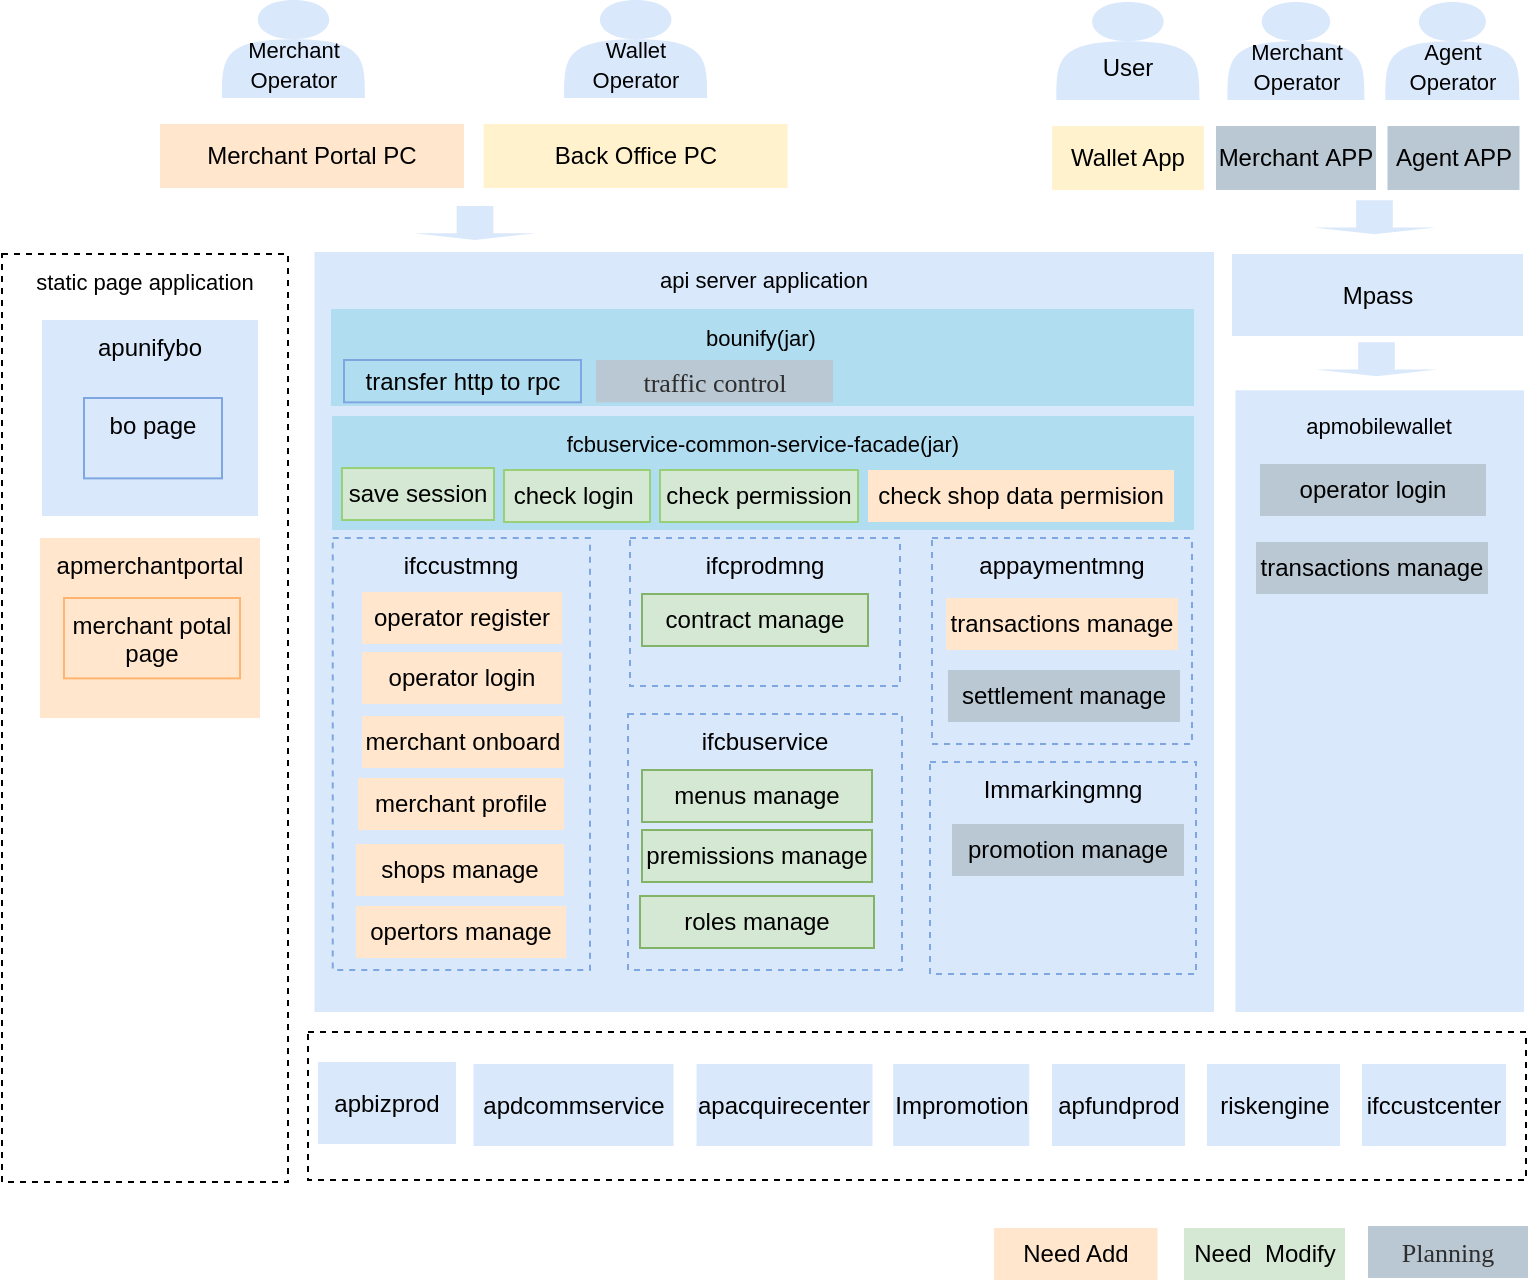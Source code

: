 <mxfile version="20.4.0" type="github" pages="2">
  <diagram id="l6IjyZo5fdcpN0Skcl8L" name="架构图">
    <mxGraphModel dx="1503" dy="657" grid="0" gridSize="10" guides="0" tooltips="1" connect="1" arrows="1" fold="1" page="0" pageScale="1" pageWidth="827" pageHeight="1169" math="0" shadow="0">
      <root>
        <mxCell id="0" />
        <mxCell id="1" parent="0" />
        <mxCell id="gUw__0QMvd1f6hiJ85dU-83" value="&lt;span style=&quot;font-size: 11px;&quot;&gt;api server application&lt;/span&gt;" style="rounded=0;whiteSpace=wrap;html=1;fillColor=#dae8fc;strokeColor=none;verticalAlign=top;" parent="1" vertex="1">
          <mxGeometry x="138.25" y="194" width="449.75" height="380" as="geometry" />
        </mxCell>
        <mxCell id="gUw__0QMvd1f6hiJ85dU-7" value="Merchant&amp;nbsp;APP" style="rounded=0;whiteSpace=wrap;html=1;fillColor=#bac8d3;strokeColor=none;" parent="1" vertex="1">
          <mxGeometry x="589" y="131" width="80" height="32" as="geometry" />
        </mxCell>
        <mxCell id="gUw__0QMvd1f6hiJ85dU-11" value="" style="rounded=0;whiteSpace=wrap;html=1;fillColor=#dae8fc;strokeColor=none;" parent="1" vertex="1">
          <mxGeometry x="598.74" y="263.17" width="144.25" height="310.83" as="geometry" />
        </mxCell>
        <mxCell id="gUw__0QMvd1f6hiJ85dU-13" value="Mpass" style="rounded=0;whiteSpace=wrap;html=1;fillColor=#dae8fc;strokeColor=none;" parent="1" vertex="1">
          <mxGeometry x="597" y="195" width="145.5" height="41" as="geometry" />
        </mxCell>
        <mxCell id="gUw__0QMvd1f6hiJ85dU-90" value="ifccustmng" style="rounded=0;whiteSpace=wrap;html=1;fillColor=none;strokeColor=#7EA6E0;dashed=1;verticalAlign=top;" parent="1" vertex="1">
          <mxGeometry x="147.37" y="337" width="128.63" height="216" as="geometry" />
        </mxCell>
        <mxCell id="gUw__0QMvd1f6hiJ85dU-91" value="appaymentmng" style="rounded=0;whiteSpace=wrap;html=1;fillColor=none;strokeColor=#7EA6E0;dashed=1;verticalAlign=top;" parent="1" vertex="1">
          <mxGeometry x="447" y="337" width="130" height="103" as="geometry" />
        </mxCell>
        <mxCell id="gUw__0QMvd1f6hiJ85dU-94" value="Immarkingmng" style="rounded=0;whiteSpace=wrap;html=1;fillColor=none;strokeColor=#7EA6E0;dashed=1;verticalAlign=top;" parent="1" vertex="1">
          <mxGeometry x="446" y="449" width="133" height="106" as="geometry" />
        </mxCell>
        <mxCell id="gUw__0QMvd1f6hiJ85dU-95" value="ifcbuservice" style="rounded=0;whiteSpace=wrap;html=1;fillColor=none;strokeColor=#7EA6E0;dashed=1;verticalAlign=top;" parent="1" vertex="1">
          <mxGeometry x="295" y="425" width="137" height="128" as="geometry" />
        </mxCell>
        <mxCell id="gUw__0QMvd1f6hiJ85dU-112" value="&lt;div style=&quot;text-align: start;&quot;&gt;&lt;span style=&quot;caret-color: rgb(46, 46, 46);&quot;&gt;Merchant Portal PC&lt;/span&gt;&lt;/div&gt;" style="rounded=0;whiteSpace=wrap;html=1;fillColor=#ffe6cc;strokeColor=none;" parent="1" vertex="1">
          <mxGeometry x="61.0" y="130" width="152" height="32" as="geometry" />
        </mxCell>
        <mxCell id="gUw__0QMvd1f6hiJ85dU-113" value="&lt;font style=&quot;font-size: 11px;&quot;&gt;&lt;br style=&quot;font-size: 11px;&quot;&gt;Agent&lt;br&gt;Operator&lt;/font&gt;" style="shape=actor;whiteSpace=wrap;html=1;fillColor=#dae8fc;strokeColor=none;" parent="1" vertex="1">
          <mxGeometry x="673.75" y="69" width="67" height="49" as="geometry" />
        </mxCell>
        <mxCell id="gUw__0QMvd1f6hiJ85dU-116" value="&lt;div style=&quot;text-align: start;&quot;&gt;&lt;span style=&quot;font-size: 11px; text-align: center;&quot;&gt;static page application&lt;/span&gt;&lt;br&gt;&lt;/div&gt;" style="rounded=0;whiteSpace=wrap;html=1;fillColor=none;dashed=1;verticalAlign=top;horizontal=1;" parent="1" vertex="1">
          <mxGeometry x="-18" y="195" width="143" height="464" as="geometry" />
        </mxCell>
        <mxCell id="gUw__0QMvd1f6hiJ85dU-124" value="&lt;span style=&quot;font-size: 11px;&quot;&gt;bounify(jar)&amp;nbsp;&lt;/span&gt;" style="rounded=0;whiteSpace=wrap;html=1;fillColor=#b1ddf0;strokeColor=none;verticalAlign=top;" parent="1" vertex="1">
          <mxGeometry x="146.5" y="222.5" width="431.5" height="48.5" as="geometry" />
        </mxCell>
        <mxCell id="gUw__0QMvd1f6hiJ85dU-128" value="ifcprodmng" style="rounded=0;whiteSpace=wrap;html=1;fillColor=none;strokeColor=#7EA6E0;dashed=1;align=center;horizontal=1;verticalAlign=top;" parent="1" vertex="1">
          <mxGeometry x="296" y="337" width="135" height="74" as="geometry" />
        </mxCell>
        <mxCell id="gUw__0QMvd1f6hiJ85dU-130" value="Agent APP" style="rounded=0;whiteSpace=wrap;html=1;fillColor=#bac8d3;strokeColor=none;" parent="1" vertex="1">
          <mxGeometry x="674.75" y="131" width="66" height="32" as="geometry" />
        </mxCell>
        <mxCell id="gUw__0QMvd1f6hiJ85dU-133" value="&lt;font style=&quot;font-size: 11px;&quot;&gt;&lt;br style=&quot;font-size: 11px;&quot;&gt;Merchant &lt;br&gt;Operator&lt;/font&gt;" style="shape=actor;whiteSpace=wrap;html=1;fillColor=#dae8fc;strokeColor=none;" parent="1" vertex="1">
          <mxGeometry x="92" y="68" width="71.5" height="49" as="geometry" />
        </mxCell>
        <mxCell id="gUw__0QMvd1f6hiJ85dU-134" value="&lt;font style=&quot;font-size: 11px;&quot;&gt;&lt;br style=&quot;font-size: 11px;&quot;&gt;Merchant&lt;br&gt;Operator&lt;/font&gt;" style="shape=actor;whiteSpace=wrap;html=1;fillColor=#dae8fc;strokeColor=none;" parent="1" vertex="1">
          <mxGeometry x="594.75" y="69" width="68.5" height="49" as="geometry" />
        </mxCell>
        <mxCell id="gUw__0QMvd1f6hiJ85dU-136" value="&lt;font style=&quot;font-size: 11px;&quot;&gt;&lt;br style=&quot;font-size: 11px;&quot;&gt;Wallet&lt;br&gt;Operator&lt;/font&gt;" style="shape=actor;whiteSpace=wrap;html=1;fillColor=#dae8fc;strokeColor=none;" parent="1" vertex="1">
          <mxGeometry x="263.13" y="68" width="71.5" height="49" as="geometry" />
        </mxCell>
        <mxCell id="gUw__0QMvd1f6hiJ85dU-137" value="&lt;div style=&quot;text-align: start;&quot;&gt;&lt;span style=&quot;caret-color: rgb(46, 46, 46);&quot;&gt;Back Office PC&lt;/span&gt;&lt;/div&gt;" style="rounded=0;whiteSpace=wrap;html=1;fillColor=#fff2cc;strokeColor=none;" parent="1" vertex="1">
          <mxGeometry x="222.79" y="130" width="152" height="32" as="geometry" />
        </mxCell>
        <mxCell id="gUw__0QMvd1f6hiJ85dU-150" value="Need&amp;nbsp; Modify" style="rounded=0;whiteSpace=wrap;html=1;fillColor=#d5e8d4;strokeColor=none;" parent="1" vertex="1">
          <mxGeometry x="573" y="682" width="80.5" height="26" as="geometry" />
        </mxCell>
        <mxCell id="gUw__0QMvd1f6hiJ85dU-151" value="&lt;div style=&quot;text-align: start;&quot;&gt;&lt;span style=&quot;background-color: initial; font-size: 13px; caret-color: rgb(46, 46, 46);&quot;&gt;&lt;font face=&quot;Hei&quot; color=&quot;#2e2e2e&quot;&gt;Planning&lt;/font&gt;&lt;/span&gt;&lt;/div&gt;" style="rounded=0;whiteSpace=wrap;html=1;fillColor=#bac8d3;strokeColor=none;" parent="1" vertex="1">
          <mxGeometry x="665" y="681" width="80" height="26" as="geometry" />
        </mxCell>
        <mxCell id="gUw__0QMvd1f6hiJ85dU-153" value="" style="rounded=0;whiteSpace=wrap;html=1;dashed=1;fillColor=none;" parent="1" vertex="1">
          <mxGeometry x="135" y="584" width="609" height="74" as="geometry" />
        </mxCell>
        <mxCell id="gUw__0QMvd1f6hiJ85dU-164" value="apbizprod" style="rounded=0;whiteSpace=wrap;html=1;fillColor=#dae8fc;strokeColor=none;" parent="1" vertex="1">
          <mxGeometry x="140" y="599" width="69" height="41" as="geometry" />
        </mxCell>
        <mxCell id="gUw__0QMvd1f6hiJ85dU-165" value="apdcommservice" style="rounded=0;whiteSpace=wrap;html=1;fillColor=#dae8fc;strokeColor=none;" parent="1" vertex="1">
          <mxGeometry x="217.75" y="600" width="100" height="41" as="geometry" />
        </mxCell>
        <mxCell id="gUw__0QMvd1f6hiJ85dU-166" value="&lt;div style=&quot;text-align: left;&quot;&gt;apacquirecenter&lt;/div&gt;" style="rounded=0;whiteSpace=wrap;html=1;fillColor=#dae8fc;strokeColor=none;" parent="1" vertex="1">
          <mxGeometry x="329.26" y="600" width="88" height="41" as="geometry" />
        </mxCell>
        <mxCell id="gUw__0QMvd1f6hiJ85dU-167" value="Impromotion" style="rounded=0;whiteSpace=wrap;html=1;fillColor=#dae8fc;strokeColor=none;" parent="1" vertex="1">
          <mxGeometry x="427.62" y="600" width="68" height="41" as="geometry" />
        </mxCell>
        <mxCell id="gUw__0QMvd1f6hiJ85dU-168" value="apfundprod" style="rounded=0;whiteSpace=wrap;html=1;fillColor=#dae8fc;strokeColor=none;" parent="1" vertex="1">
          <mxGeometry x="507" y="600" width="66.5" height="41" as="geometry" />
        </mxCell>
        <mxCell id="gUw__0QMvd1f6hiJ85dU-176" value="riskengine" style="rounded=0;whiteSpace=wrap;html=1;fillColor=#dae8fc;strokeColor=none;" parent="1" vertex="1">
          <mxGeometry x="584.5" y="600" width="66.5" height="41" as="geometry" />
        </mxCell>
        <mxCell id="gUw__0QMvd1f6hiJ85dU-183" value="&lt;span style=&quot;font-size: 11px;&quot;&gt;fcbuservice-common-service-facade(jar)&lt;/span&gt;" style="rounded=0;whiteSpace=wrap;html=1;fillColor=#b1ddf0;strokeColor=none;verticalAlign=top;" parent="1" vertex="1">
          <mxGeometry x="147" y="276" width="431" height="57" as="geometry" />
        </mxCell>
        <mxCell id="gUw__0QMvd1f6hiJ85dU-179" value="ifccustcenter" style="rounded=0;whiteSpace=wrap;html=1;fillColor=#dae8fc;strokeColor=none;" parent="1" vertex="1">
          <mxGeometry x="662" y="600" width="72" height="41" as="geometry" />
        </mxCell>
        <mxCell id="gUw__0QMvd1f6hiJ85dU-152" value="save session" style="rounded=0;whiteSpace=wrap;html=1;fillColor=#d5e8d4;strokeColor=#97D077;" parent="1" vertex="1">
          <mxGeometry x="152" y="302" width="76" height="26" as="geometry" />
        </mxCell>
        <mxCell id="gUw__0QMvd1f6hiJ85dU-147" value="check login&amp;nbsp;" style="rounded=0;whiteSpace=wrap;html=1;fillColor=#d5e8d4;strokeColor=#97D077;" parent="1" vertex="1">
          <mxGeometry x="233" y="303" width="73" height="26" as="geometry" />
        </mxCell>
        <mxCell id="gUw__0QMvd1f6hiJ85dU-149" value="check permission" style="rounded=0;whiteSpace=wrap;html=1;fillColor=#d5e8d4;strokeColor=#97D077;" parent="1" vertex="1">
          <mxGeometry x="311" y="303" width="99" height="26" as="geometry" />
        </mxCell>
        <mxCell id="gUw__0QMvd1f6hiJ85dU-186" value="check shop data permision" style="rounded=0;whiteSpace=wrap;html=1;fillColor=#ffe6cc;strokeColor=none;" parent="1" vertex="1">
          <mxGeometry x="415" y="303" width="153" height="26" as="geometry" />
        </mxCell>
        <mxCell id="gUw__0QMvd1f6hiJ85dU-191" value="&lt;span style=&quot;text-align: start; caret-color: rgb(46, 46, 46);&quot;&gt;apunifybo&lt;/span&gt;" style="rounded=0;whiteSpace=wrap;html=1;fillColor=#dae8fc;verticalAlign=top;strokeColor=none;" parent="1" vertex="1">
          <mxGeometry x="2" y="228" width="108" height="98" as="geometry" />
        </mxCell>
        <mxCell id="gUw__0QMvd1f6hiJ85dU-192" value="&lt;div style=&quot;&quot;&gt;&lt;span style=&quot;background-color: initial;&quot;&gt;apmerchantportal&lt;/span&gt;&lt;/div&gt;" style="rounded=0;whiteSpace=wrap;html=1;fillColor=#ffe6cc;strokeColor=none;align=center;verticalAlign=top;" parent="1" vertex="1">
          <mxGeometry x="1" y="337" width="110" height="90" as="geometry" />
        </mxCell>
        <mxCell id="gUw__0QMvd1f6hiJ85dU-196" value="transfer http to rpc" style="rounded=0;whiteSpace=wrap;html=1;fillColor=none;strokeColor=#7EA6E0;" parent="1" vertex="1">
          <mxGeometry x="153" y="248" width="118.5" height="21.17" as="geometry" />
        </mxCell>
        <mxCell id="gUw__0QMvd1f6hiJ85dU-203" value="&lt;span style=&quot;caret-color: rgb(46, 46, 46); color: rgb(46, 46, 46); font-family: Hei; font-size: 13px; text-align: start; text-size-adjust: auto;&quot;&gt;traffic control&lt;/span&gt;" style="rounded=0;whiteSpace=wrap;html=1;fillColor=#bac8d3;strokeColor=none;" parent="1" vertex="1">
          <mxGeometry x="279" y="248" width="118.5" height="21.17" as="geometry" />
        </mxCell>
        <mxCell id="gUw__0QMvd1f6hiJ85dU-216" value="Need Add" style="rounded=0;whiteSpace=wrap;html=1;fillColor=#ffe6cc;strokeColor=none;" parent="1" vertex="1">
          <mxGeometry x="478" y="682" width="81.75" height="26" as="geometry" />
        </mxCell>
        <mxCell id="0PItweGvUpUwZC_dojW7-5" value="" style="shape=singleArrow;direction=south;whiteSpace=wrap;html=1;strokeColor=none;fillColor=#dae8fc;" vertex="1" parent="1">
          <mxGeometry x="188" y="171" width="61" height="17" as="geometry" />
        </mxCell>
        <mxCell id="0PItweGvUpUwZC_dojW7-6" value="" style="shape=singleArrow;direction=south;whiteSpace=wrap;html=1;strokeColor=none;fillColor=#dae8fc;" vertex="1" parent="1">
          <mxGeometry x="637.74" y="168.17" width="61" height="17" as="geometry" />
        </mxCell>
        <mxCell id="0PItweGvUpUwZC_dojW7-8" value="" style="shape=singleArrow;direction=south;whiteSpace=wrap;html=1;strokeColor=none;fillColor=#dae8fc;" vertex="1" parent="1">
          <mxGeometry x="638.74" y="239.17" width="61" height="17" as="geometry" />
        </mxCell>
        <mxCell id="0PItweGvUpUwZC_dojW7-10" value="apmobilewallet" style="text;html=1;strokeColor=none;fillColor=none;align=center;verticalAlign=middle;whiteSpace=wrap;rounded=0;fontSize=11;" vertex="1" parent="1">
          <mxGeometry x="605.37" y="266.17" width="131" height="30" as="geometry" />
        </mxCell>
        <mxCell id="0PItweGvUpUwZC_dojW7-12" value="&lt;br&gt;User" style="shape=actor;whiteSpace=wrap;html=1;fillColor=#dae8fc;strokeColor=none;" vertex="1" parent="1">
          <mxGeometry x="509.25" y="69" width="71.5" height="49" as="geometry" />
        </mxCell>
        <mxCell id="0PItweGvUpUwZC_dojW7-13" value="&lt;div style=&quot;text-align: start;&quot;&gt;&lt;span style=&quot;caret-color: rgb(46, 46, 46);&quot;&gt;Wallet App&lt;/span&gt;&lt;/div&gt;" style="rounded=0;whiteSpace=wrap;html=1;fillColor=#fff2cc;strokeColor=none;" vertex="1" parent="1">
          <mxGeometry x="507" y="131" width="76" height="32" as="geometry" />
        </mxCell>
        <mxCell id="0PItweGvUpUwZC_dojW7-14" value="merchant potal page" style="rounded=0;whiteSpace=wrap;html=1;fillColor=none;strokeColor=#FFB570;verticalAlign=top;" vertex="1" parent="1">
          <mxGeometry x="13" y="367" width="88" height="40.19" as="geometry" />
        </mxCell>
        <mxCell id="0PItweGvUpUwZC_dojW7-16" value="bo page" style="rounded=0;whiteSpace=wrap;html=1;fillColor=none;strokeColor=#7EA6E0;verticalAlign=top;" vertex="1" parent="1">
          <mxGeometry x="23" y="267" width="69" height="40.19" as="geometry" />
        </mxCell>
        <mxCell id="0PItweGvUpUwZC_dojW7-18" value="operator register" style="rounded=0;whiteSpace=wrap;html=1;fillColor=#ffe6cc;strokeColor=none;" vertex="1" parent="1">
          <mxGeometry x="162" y="364" width="100" height="26" as="geometry" />
        </mxCell>
        <mxCell id="0PItweGvUpUwZC_dojW7-19" value="operator login" style="rounded=0;whiteSpace=wrap;html=1;fillColor=#ffe6cc;strokeColor=none;" vertex="1" parent="1">
          <mxGeometry x="162" y="394" width="100" height="26" as="geometry" />
        </mxCell>
        <mxCell id="0PItweGvUpUwZC_dojW7-20" value="merchant profile" style="rounded=0;whiteSpace=wrap;html=1;fillColor=#ffe6cc;strokeColor=none;" vertex="1" parent="1">
          <mxGeometry x="160" y="457" width="103" height="26" as="geometry" />
        </mxCell>
        <mxCell id="0PItweGvUpUwZC_dojW7-21" value="merchant onboard" style="rounded=0;whiteSpace=wrap;html=1;fillColor=#ffe6cc;strokeColor=none;" vertex="1" parent="1">
          <mxGeometry x="162" y="426" width="101" height="26" as="geometry" />
        </mxCell>
        <mxCell id="0PItweGvUpUwZC_dojW7-22" value="shops manage" style="rounded=0;whiteSpace=wrap;html=1;fillColor=#ffe6cc;strokeColor=none;" vertex="1" parent="1">
          <mxGeometry x="159" y="490" width="104" height="26" as="geometry" />
        </mxCell>
        <mxCell id="0PItweGvUpUwZC_dojW7-23" value="contract manage" style="rounded=0;whiteSpace=wrap;html=1;fillColor=#d5e8d4;strokeColor=#82b366;" vertex="1" parent="1">
          <mxGeometry x="302" y="365" width="113" height="26" as="geometry" />
        </mxCell>
        <mxCell id="0PItweGvUpUwZC_dojW7-24" value="transactions manage" style="rounded=0;whiteSpace=wrap;html=1;fillColor=#ffe6cc;strokeColor=none;" vertex="1" parent="1">
          <mxGeometry x="454" y="367" width="116" height="26" as="geometry" />
        </mxCell>
        <mxCell id="0PItweGvUpUwZC_dojW7-26" value="opertors manage" style="rounded=0;whiteSpace=wrap;html=1;fillColor=#ffe6cc;strokeColor=none;" vertex="1" parent="1">
          <mxGeometry x="159" y="521" width="105" height="26" as="geometry" />
        </mxCell>
        <mxCell id="0PItweGvUpUwZC_dojW7-27" value="menus manage" style="rounded=0;whiteSpace=wrap;html=1;fillColor=#d5e8d4;strokeColor=#82b366;" vertex="1" parent="1">
          <mxGeometry x="302" y="453" width="115" height="26" as="geometry" />
        </mxCell>
        <mxCell id="0PItweGvUpUwZC_dojW7-28" value="premissions manage" style="rounded=0;whiteSpace=wrap;html=1;fillColor=#d5e8d4;strokeColor=#82b366;" vertex="1" parent="1">
          <mxGeometry x="302" y="483" width="115" height="26" as="geometry" />
        </mxCell>
        <mxCell id="0PItweGvUpUwZC_dojW7-30" value="roles manage" style="rounded=0;whiteSpace=wrap;html=1;fillColor=#d5e8d4;strokeColor=#82b366;" vertex="1" parent="1">
          <mxGeometry x="301" y="516" width="117" height="26" as="geometry" />
        </mxCell>
        <mxCell id="0PItweGvUpUwZC_dojW7-32" value="settlement manage" style="rounded=0;whiteSpace=wrap;html=1;fillColor=#bac8d3;strokeColor=none;" vertex="1" parent="1">
          <mxGeometry x="455" y="403" width="116" height="26" as="geometry" />
        </mxCell>
        <mxCell id="0PItweGvUpUwZC_dojW7-34" value="promotion manage" style="rounded=0;whiteSpace=wrap;html=1;fillColor=#bac8d3;strokeColor=none;" vertex="1" parent="1">
          <mxGeometry x="457" y="480" width="116" height="26" as="geometry" />
        </mxCell>
        <mxCell id="0PItweGvUpUwZC_dojW7-35" value="operator login" style="rounded=0;whiteSpace=wrap;html=1;fillColor=#bac8d3;strokeColor=none;" vertex="1" parent="1">
          <mxGeometry x="611" y="300" width="113" height="26" as="geometry" />
        </mxCell>
        <mxCell id="0PItweGvUpUwZC_dojW7-36" value="transactions manage" style="rounded=0;whiteSpace=wrap;html=1;fillColor=#bac8d3;strokeColor=none;" vertex="1" parent="1">
          <mxGeometry x="609" y="339" width="116" height="26" as="geometry" />
        </mxCell>
      </root>
    </mxGraphModel>
  </diagram>
  <diagram id="NJrbrJyJQJAPIaUyY62x" name="网络拓扑">
    <mxGraphModel dx="-514" dy="546" grid="0" gridSize="10" guides="0" tooltips="1" connect="1" arrows="1" fold="1" page="0" pageScale="1" pageWidth="827" pageHeight="1169" math="0" shadow="0">
      <root>
        <mxCell id="0" />
        <mxCell id="1" parent="0" />
        <mxCell id="pxnleNEEJ_q1W1uwg3gZ-45" value="" style="verticalLabelPosition=bottom;verticalAlign=top;html=1;shape=mxgraph.basic.rect;fillColor2=none;strokeWidth=1;size=20;indent=5;" vertex="1" parent="1">
          <mxGeometry x="1054" y="195" width="887" height="791" as="geometry" />
        </mxCell>
        <mxCell id="pxnleNEEJ_q1W1uwg3gZ-51" style="edgeStyle=orthogonalEdgeStyle;rounded=0;orthogonalLoop=1;jettySize=auto;html=1;" edge="1" parent="1" source="pxnleNEEJ_q1W1uwg3gZ-37" target="pxnleNEEJ_q1W1uwg3gZ-50">
          <mxGeometry relative="1" as="geometry" />
        </mxCell>
        <mxCell id="Ul7ilkH2tTHC6hC8gkXl-3" value="HTTPS" style="edgeLabel;html=1;align=center;verticalAlign=middle;resizable=0;points=[];" vertex="1" connectable="0" parent="pxnleNEEJ_q1W1uwg3gZ-51">
          <mxGeometry x="-0.947" y="2" relative="1" as="geometry">
            <mxPoint y="18" as="offset" />
          </mxGeometry>
        </mxCell>
        <mxCell id="pxnleNEEJ_q1W1uwg3gZ-37" value="" style="image;html=1;labelBackgroundColor=#ffffff;image=img/lib/clip_art/networking/Cloud_128x128.png;rounded=1;shadow=0;comic=0;strokeWidth=2;fontSize=22;labelPosition=center;verticalLabelPosition=top;align=center;verticalAlign=bottom;" vertex="1" parent="1">
          <mxGeometry x="1428" y="71" width="80" height="80" as="geometry" />
        </mxCell>
        <mxCell id="pxnleNEEJ_q1W1uwg3gZ-46" value="Publlic Cloud" style="edgeLabel;html=1;align=center;verticalAlign=middle;resizable=0;points=[];" vertex="1" connectable="0" parent="1">
          <mxGeometry x="1122" y="227.997" as="geometry">
            <mxPoint x="-21" y="-6" as="offset" />
          </mxGeometry>
        </mxCell>
        <mxCell id="pxnleNEEJ_q1W1uwg3gZ-49" value="WAF" style="edgeLabel;html=1;align=center;verticalAlign=middle;resizable=0;points=[];" vertex="1" connectable="0" parent="1">
          <mxGeometry x="1704" y="392.997" as="geometry">
            <mxPoint x="-236" y="-1" as="offset" />
          </mxGeometry>
        </mxCell>
        <mxCell id="pxnleNEEJ_q1W1uwg3gZ-56" style="edgeStyle=orthogonalEdgeStyle;rounded=0;orthogonalLoop=1;jettySize=auto;html=1;entryX=0.5;entryY=0;entryDx=0;entryDy=0;entryPerimeter=0;" edge="1" parent="1" source="pxnleNEEJ_q1W1uwg3gZ-50" target="pxnleNEEJ_q1W1uwg3gZ-55">
          <mxGeometry relative="1" as="geometry" />
        </mxCell>
        <mxCell id="pxnleNEEJ_q1W1uwg3gZ-50" value="" style="sketch=0;points=[[0,0,0],[0.25,0,0],[0.5,0,0],[0.75,0,0],[1,0,0],[0,1,0],[0.25,1,0],[0.5,1,0],[0.75,1,0],[1,1,0],[0,0.25,0],[0,0.5,0],[0,0.75,0],[1,0.25,0],[1,0.5,0],[1,0.75,0]];outlineConnect=0;fontColor=#232F3E;gradientColor=#F54749;gradientDirection=north;fillColor=#C7131F;strokeColor=#ffffff;dashed=0;verticalLabelPosition=bottom;verticalAlign=top;align=center;html=1;fontSize=12;fontStyle=0;aspect=fixed;shape=mxgraph.aws4.resourceIcon;resIcon=mxgraph.aws4.waf;" vertex="1" parent="1">
          <mxGeometry x="1432" y="302" width="71" height="78" as="geometry" />
        </mxCell>
        <mxCell id="pxnleNEEJ_q1W1uwg3gZ-52" value="" style="sketch=0;points=[[0,0,0],[0.25,0,0],[0.5,0,0],[0.75,0,0],[1,0,0],[0,1,0],[0.25,1,0],[0.5,1,0],[0.75,1,0],[1,1,0],[0,0.25,0],[0,0.5,0],[0,0.75,0],[1,0.25,0],[1,0.5,0],[1,0.75,0]];outlineConnect=0;fontColor=#232F3E;gradientColor=#945DF2;gradientDirection=north;fillColor=#5A30B5;strokeColor=#ffffff;dashed=0;verticalLabelPosition=bottom;verticalAlign=top;align=center;html=1;fontSize=12;fontStyle=0;aspect=fixed;shape=mxgraph.aws4.resourceIcon;resIcon=mxgraph.aws4.cloudfront;" vertex="1" parent="1">
          <mxGeometry x="1711" y="219" width="78" height="78" as="geometry" />
        </mxCell>
        <mxCell id="pxnleNEEJ_q1W1uwg3gZ-53" value="CDN" style="edgeLabel;html=1;align=center;verticalAlign=middle;resizable=0;points=[];" vertex="1" connectable="0" parent="1">
          <mxGeometry x="1769" y="323.997" as="geometry">
            <mxPoint x="-21" y="-6" as="offset" />
          </mxGeometry>
        </mxCell>
        <mxCell id="pxnleNEEJ_q1W1uwg3gZ-55" value="" style="sketch=0;points=[[0,0,0],[0.25,0,0],[0.5,0,0],[0.75,0,0],[1,0,0],[0,1,0],[0.25,1,0],[0.5,1,0],[0.75,1,0],[1,1,0],[0,0.25,0],[0,0.5,0],[0,0.75,0],[1,0.25,0],[1,0.5,0],[1,0.75,0]];outlineConnect=0;fontColor=#232F3E;gradientColor=#F54749;gradientDirection=north;fillColor=#C7131F;strokeColor=#ffffff;dashed=0;verticalLabelPosition=bottom;verticalAlign=top;align=center;html=1;fontSize=12;fontStyle=0;aspect=fixed;shape=mxgraph.aws4.resourceIcon;resIcon=mxgraph.aws4.shield;" vertex="1" parent="1">
          <mxGeometry x="1429" y="423" width="78" height="78" as="geometry" />
        </mxCell>
        <mxCell id="pxnleNEEJ_q1W1uwg3gZ-57" style="edgeStyle=orthogonalEdgeStyle;rounded=0;orthogonalLoop=1;jettySize=auto;html=1;entryX=0;entryY=0.5;entryDx=0;entryDy=0;entryPerimeter=0;" edge="1" parent="1">
          <mxGeometry relative="1" as="geometry">
            <mxPoint x="1472" y="239" as="sourcePoint" />
            <mxPoint x="1712" y="239" as="targetPoint" />
          </mxGeometry>
        </mxCell>
        <mxCell id="pxnleNEEJ_q1W1uwg3gZ-58" value="static web content&amp;nbsp;" style="edgeLabel;html=1;align=center;verticalAlign=middle;resizable=0;points=[];" vertex="1" connectable="0" parent="pxnleNEEJ_q1W1uwg3gZ-57">
          <mxGeometry x="-0.304" relative="1" as="geometry">
            <mxPoint x="29" y="-17" as="offset" />
          </mxGeometry>
        </mxCell>
        <mxCell id="pxnleNEEJ_q1W1uwg3gZ-60" value="Shield" style="edgeLabel;html=1;align=center;verticalAlign=middle;resizable=0;points=[];" vertex="1" connectable="0" parent="1">
          <mxGeometry x="1702" y="513.997" as="geometry">
            <mxPoint x="-236" y="-1" as="offset" />
          </mxGeometry>
        </mxCell>
        <mxCell id="pxnleNEEJ_q1W1uwg3gZ-61" value="DDOS protection" style="edgeLabel;html=1;align=center;verticalAlign=middle;resizable=0;points=[];" vertex="1" connectable="0" parent="1">
          <mxGeometry x="1372" y="459.997" as="geometry">
            <mxPoint x="-12" y="-4" as="offset" />
          </mxGeometry>
        </mxCell>
        <mxCell id="pxnleNEEJ_q1W1uwg3gZ-65" value="Firewall" style="edgeLabel;html=1;align=center;verticalAlign=middle;resizable=0;points=[];" vertex="1" connectable="0" parent="1">
          <mxGeometry x="1378" y="346.997" as="geometry">
            <mxPoint y="-4" as="offset" />
          </mxGeometry>
        </mxCell>
        <mxCell id="pxnleNEEJ_q1W1uwg3gZ-67" value="" style="verticalLabelPosition=bottom;verticalAlign=top;html=1;shape=mxgraph.basic.rect;fillColor2=none;strokeWidth=1;size=20;indent=5;" vertex="1" parent="1">
          <mxGeometry x="1095" y="551" width="810" height="423" as="geometry" />
        </mxCell>
        <mxCell id="pxnleNEEJ_q1W1uwg3gZ-68" value="VPC" style="edgeLabel;html=1;align=center;verticalAlign=middle;resizable=0;points=[];" vertex="1" connectable="0" parent="1">
          <mxGeometry x="1227" y="568.997" as="geometry">
            <mxPoint x="-98" y="2" as="offset" />
          </mxGeometry>
        </mxCell>
        <mxCell id="OC6Tf1tVyZVRk4eGL-ns-2" style="edgeStyle=orthogonalEdgeStyle;rounded=0;orthogonalLoop=1;jettySize=auto;html=1;" edge="1" parent="1" source="pxnleNEEJ_q1W1uwg3gZ-70">
          <mxGeometry relative="1" as="geometry">
            <mxPoint x="1468" y="698" as="targetPoint" />
          </mxGeometry>
        </mxCell>
        <mxCell id="pxnleNEEJ_q1W1uwg3gZ-70" value="" style="sketch=0;points=[[0,0,0],[0.25,0,0],[0.5,0,0],[0.75,0,0],[1,0,0],[0,1,0],[0.25,1,0],[0.5,1,0],[0.75,1,0],[1,1,0],[0,0.25,0],[0,0.5,0],[0,0.75,0],[1,0.25,0],[1,0.5,0],[1,0.75,0]];outlineConnect=0;fontColor=#232F3E;gradientColor=#945DF2;gradientDirection=north;fillColor=#5A30B5;strokeColor=#ffffff;dashed=0;verticalLabelPosition=bottom;verticalAlign=top;align=center;html=1;fontSize=12;fontStyle=0;aspect=fixed;shape=mxgraph.aws4.resourceIcon;resIcon=mxgraph.aws4.elastic_load_balancing;" vertex="1" parent="1">
          <mxGeometry x="1429" y="580" width="78" height="78" as="geometry" />
        </mxCell>
        <mxCell id="pxnleNEEJ_q1W1uwg3gZ-71" style="edgeStyle=orthogonalEdgeStyle;rounded=0;orthogonalLoop=1;jettySize=auto;html=1;exitX=0.5;exitY=1;exitDx=0;exitDy=0;exitPerimeter=0;" edge="1" parent="1" source="pxnleNEEJ_q1W1uwg3gZ-55">
          <mxGeometry relative="1" as="geometry">
            <mxPoint x="1476.997" y="532" as="sourcePoint" />
            <mxPoint x="1467" y="580" as="targetPoint" />
          </mxGeometry>
        </mxCell>
        <mxCell id="pxnleNEEJ_q1W1uwg3gZ-72" value="NLB" style="edgeLabel;html=1;align=center;verticalAlign=middle;resizable=0;points=[];" vertex="1" connectable="0" parent="1">
          <mxGeometry x="1704" y="672.997" as="geometry">
            <mxPoint x="-236" y="-1" as="offset" />
          </mxGeometry>
        </mxCell>
        <mxCell id="pxnleNEEJ_q1W1uwg3gZ-75" style="edgeStyle=orthogonalEdgeStyle;rounded=0;orthogonalLoop=1;jettySize=auto;html=1;exitX=0;exitY=0.5;exitDx=0;exitDy=0;exitPerimeter=0;" edge="1" parent="1" source="pxnleNEEJ_q1W1uwg3gZ-52">
          <mxGeometry relative="1" as="geometry">
            <mxPoint x="1481" y="268" as="sourcePoint" />
            <mxPoint x="1468" y="258" as="targetPoint" />
            <Array as="points" />
          </mxGeometry>
        </mxCell>
        <mxCell id="pxnleNEEJ_q1W1uwg3gZ-76" value="&lt;span style=&quot;font-size: 12px;&quot;&gt;get source when&amp;nbsp;&lt;/span&gt;&lt;span style=&quot;font-size: 12px;&quot;&gt;content empty&amp;nbsp;&lt;/span&gt;" style="edgeLabel;html=1;align=center;verticalAlign=middle;resizable=0;points=[];" vertex="1" connectable="0" parent="pxnleNEEJ_q1W1uwg3gZ-75">
          <mxGeometry x="-0.304" relative="1" as="geometry">
            <mxPoint x="-17" y="16" as="offset" />
          </mxGeometry>
        </mxCell>
        <mxCell id="Ko_dO4mjGzbzOHjpeMSx-1" value="&lt;font style=&quot;font-size: 11px;&quot;&gt;Web Page：https://xxx/web/&lt;/font&gt;merchant-portal/&lt;br&gt;Web API：&amp;nbsp; &amp;nbsp;https://xxx/webapi/merchant-portal/" style="text;html=1;strokeColor=none;fillColor=none;align=left;verticalAlign=middle;whiteSpace=wrap;rounded=0;fontSize=11;" vertex="1" parent="1">
          <mxGeometry x="1503" y="31" width="288" height="30" as="geometry" />
        </mxCell>
        <mxCell id="Ul7ilkH2tTHC6hC8gkXl-13" style="edgeStyle=orthogonalEdgeStyle;rounded=0;orthogonalLoop=1;jettySize=auto;html=1;entryX=0.5;entryY=0;entryDx=0;entryDy=0;entryPerimeter=0;" edge="1" parent="1" source="Ko_dO4mjGzbzOHjpeMSx-4" target="Ul7ilkH2tTHC6hC8gkXl-9">
          <mxGeometry relative="1" as="geometry">
            <Array as="points">
              <mxPoint x="1467" y="825" />
              <mxPoint x="1274" y="825" />
            </Array>
          </mxGeometry>
        </mxCell>
        <mxCell id="Ul7ilkH2tTHC6hC8gkXl-14" value="Page" style="edgeLabel;html=1;align=center;verticalAlign=middle;resizable=0;points=[];" vertex="1" connectable="0" parent="Ul7ilkH2tTHC6hC8gkXl-13">
          <mxGeometry x="0.392" relative="1" as="geometry">
            <mxPoint x="23" as="offset" />
          </mxGeometry>
        </mxCell>
        <mxCell id="Ko_dO4mjGzbzOHjpeMSx-4" value="" style="sketch=0;points=[[0,0,0],[0.25,0,0],[0.5,0,0],[0.75,0,0],[1,0,0],[0,1,0],[0.25,1,0],[0.5,1,0],[0.75,1,0],[1,1,0],[0,0.25,0],[0,0.5,0],[0,0.75,0],[1,0.25,0],[1,0.5,0],[1,0.75,0]];outlineConnect=0;fontColor=#232F3E;gradientColor=#60A337;gradientDirection=north;fillColor=#277116;strokeColor=#ffffff;dashed=0;verticalLabelPosition=bottom;verticalAlign=top;align=center;html=1;fontSize=12;fontStyle=0;aspect=fixed;shape=mxgraph.aws4.resourceIcon;resIcon=mxgraph.aws4.cost_and_usage_report;" vertex="1" parent="1">
          <mxGeometry x="1428" y="702" width="78" height="78" as="geometry" />
        </mxCell>
        <mxCell id="Ko_dO4mjGzbzOHjpeMSx-6" value="Nginx" style="edgeLabel;html=1;align=center;verticalAlign=middle;resizable=0;points=[];" vertex="1" connectable="0" parent="1">
          <mxGeometry x="1479" y="801.997" as="geometry">
            <mxPoint x="-12" y="-4" as="offset" />
          </mxGeometry>
        </mxCell>
        <mxCell id="Ul7ilkH2tTHC6hC8gkXl-5" value="&lt;span style=&quot;color: rgb(0, 0, 0); font-family: Helvetica; font-size: 11px; font-style: normal; font-variant-ligatures: normal; font-variant-caps: normal; font-weight: 400; letter-spacing: normal; orphans: 2; text-align: center; text-indent: 0px; text-transform: none; widows: 2; word-spacing: 0px; -webkit-text-stroke-width: 0px; background-color: rgb(255, 255, 255); text-decoration-thickness: initial; text-decoration-style: initial; text-decoration-color: initial; float: none; display: inline !important;&quot;&gt;&amp;nbsp;Merchant Portal&lt;/span&gt;" style="text;whiteSpace=wrap;html=1;" vertex="1" parent="1">
          <mxGeometry x="1324" y="-28" width="96" height="36" as="geometry" />
        </mxCell>
        <mxCell id="Ul7ilkH2tTHC6hC8gkXl-6" value="&lt;span style=&quot;color: rgb(0, 0, 0); font-family: Helvetica; font-size: 11px; font-style: normal; font-variant-ligatures: normal; font-variant-caps: normal; font-weight: 400; letter-spacing: normal; orphans: 2; text-align: center; text-indent: 0px; text-transform: none; widows: 2; word-spacing: 0px; -webkit-text-stroke-width: 0px; background-color: rgb(255, 255, 255); text-decoration-thickness: initial; text-decoration-style: initial; text-decoration-color: initial; float: none; display: inline !important;&quot;&gt;Internet&lt;/span&gt;" style="text;whiteSpace=wrap;html=1;" vertex="1" parent="1">
          <mxGeometry x="1360" y="97" width="75" height="36" as="geometry" />
        </mxCell>
        <mxCell id="Ul7ilkH2tTHC6hC8gkXl-8" style="edgeStyle=orthogonalEdgeStyle;rounded=0;orthogonalLoop=1;jettySize=auto;html=1;entryX=0.5;entryY=0;entryDx=0;entryDy=0;" edge="1" parent="1" source="Ul7ilkH2tTHC6hC8gkXl-7" target="pxnleNEEJ_q1W1uwg3gZ-37">
          <mxGeometry relative="1" as="geometry" />
        </mxCell>
        <mxCell id="Ul7ilkH2tTHC6hC8gkXl-7" value="" style="sketch=0;outlineConnect=0;gradientColor=none;fontColor=#545B64;strokeColor=none;fillColor=#879196;dashed=0;verticalLabelPosition=bottom;verticalAlign=top;align=center;html=1;fontSize=12;fontStyle=0;aspect=fixed;shape=mxgraph.aws4.illustration_desktop;pointerEvents=1" vertex="1" parent="1">
          <mxGeometry x="1436" y="-51.99" width="64" height="75.99" as="geometry" />
        </mxCell>
        <mxCell id="Ul7ilkH2tTHC6hC8gkXl-9" value="" style="sketch=0;points=[[0,0,0],[0.25,0,0],[0.5,0,0],[0.75,0,0],[1,0,0],[0,1,0],[0.25,1,0],[0.5,1,0],[0.75,1,0],[1,1,0],[0,0.25,0],[0,0.5,0],[0,0.75,0],[1,0.25,0],[1,0.5,0],[1,0.75,0]];outlineConnect=0;fontColor=#232F3E;gradientColor=#F78E04;gradientDirection=north;fillColor=#D05C17;strokeColor=#ffffff;dashed=0;verticalLabelPosition=bottom;verticalAlign=top;align=center;html=1;fontSize=12;fontStyle=0;aspect=fixed;shape=mxgraph.aws4.resourceIcon;resIcon=mxgraph.aws4.containers;" vertex="1" parent="1">
          <mxGeometry x="1235" y="856" width="78" height="78" as="geometry" />
        </mxCell>
        <mxCell id="Ul7ilkH2tTHC6hC8gkXl-10" value="" style="sketch=0;points=[[0,0,0],[0.25,0,0],[0.5,0,0],[0.75,0,0],[1,0,0],[0,1,0],[0.25,1,0],[0.5,1,0],[0.75,1,0],[1,1,0],[0,0.25,0],[0,0.5,0],[0,0.75,0],[1,0.25,0],[1,0.5,0],[1,0.75,0]];outlineConnect=0;fontColor=#232F3E;gradientColor=#F78E04;gradientDirection=north;fillColor=#D05C17;strokeColor=#ffffff;dashed=0;verticalLabelPosition=bottom;verticalAlign=top;align=center;html=1;fontSize=12;fontStyle=0;aspect=fixed;shape=mxgraph.aws4.resourceIcon;resIcon=mxgraph.aws4.containers;" vertex="1" parent="1">
          <mxGeometry x="1526" y="863" width="78" height="78" as="geometry" />
        </mxCell>
        <mxCell id="Ul7ilkH2tTHC6hC8gkXl-21" value="&lt;span style=&quot;color: rgb(0, 0, 0); font-family: Helvetica; font-size: 11px; font-style: normal; font-variant-ligatures: normal; font-variant-caps: normal; font-weight: 400; letter-spacing: normal; orphans: 2; text-align: center; text-indent: 0px; text-transform: none; widows: 2; word-spacing: 0px; -webkit-text-stroke-width: 0px; background-color: rgb(255, 255, 255); text-decoration-thickness: initial; text-decoration-style: initial; text-decoration-color: initial; float: none; display: inline !important;&quot;&gt;static page application&lt;/span&gt;" style="text;whiteSpace=wrap;html=1;" vertex="1" parent="1">
          <mxGeometry x="1211" y="942" width="186" height="36" as="geometry" />
        </mxCell>
        <mxCell id="Ul7ilkH2tTHC6hC8gkXl-22" value="&lt;div style=&quot;text-align: center;&quot;&gt;&lt;span style=&quot;background-color: initial; font-size: 11px;&quot;&gt;mng applications&lt;/span&gt;&lt;/div&gt;" style="text;whiteSpace=wrap;html=1;" vertex="1" parent="1">
          <mxGeometry x="1618" y="947" width="111" height="36" as="geometry" />
        </mxCell>
        <mxCell id="Ul7ilkH2tTHC6hC8gkXl-24" value="" style="sketch=0;points=[[0,0,0],[0.25,0,0],[0.5,0,0],[0.75,0,0],[1,0,0],[0,1,0],[0.25,1,0],[0.5,1,0],[0.75,1,0],[1,1,0],[0,0.25,0],[0,0.5,0],[0,0.75,0],[1,0.25,0],[1,0.5,0],[1,0.75,0]];outlineConnect=0;fontColor=#232F3E;gradientColor=#F78E04;gradientDirection=north;fillColor=#D05C17;strokeColor=#ffffff;dashed=0;verticalLabelPosition=bottom;verticalAlign=top;align=center;html=1;fontSize=12;fontStyle=0;aspect=fixed;shape=mxgraph.aws4.resourceIcon;resIcon=mxgraph.aws4.containers;" vertex="1" parent="1">
          <mxGeometry x="1625" y="865" width="78" height="78" as="geometry" />
        </mxCell>
        <mxCell id="Ul7ilkH2tTHC6hC8gkXl-25" value="" style="sketch=0;points=[[0,0,0],[0.25,0,0],[0.5,0,0],[0.75,0,0],[1,0,0],[0,1,0],[0.25,1,0],[0.5,1,0],[0.75,1,0],[1,1,0],[0,0.25,0],[0,0.5,0],[0,0.75,0],[1,0.25,0],[1,0.5,0],[1,0.75,0]];outlineConnect=0;fontColor=#232F3E;gradientColor=#F78E04;gradientDirection=north;fillColor=#D05C17;strokeColor=#ffffff;dashed=0;verticalLabelPosition=bottom;verticalAlign=top;align=center;html=1;fontSize=12;fontStyle=0;aspect=fixed;shape=mxgraph.aws4.resourceIcon;resIcon=mxgraph.aws4.containers;" vertex="1" parent="1">
          <mxGeometry x="1723" y="867" width="78" height="78" as="geometry" />
        </mxCell>
        <mxCell id="Ggbl9s2jbZ2nDgKSDIdv-1" style="edgeStyle=orthogonalEdgeStyle;rounded=0;orthogonalLoop=1;jettySize=auto;html=1;entryX=0.5;entryY=0;entryDx=0;entryDy=0;entryPerimeter=0;" edge="1" parent="1" source="Ko_dO4mjGzbzOHjpeMSx-4" target="Ul7ilkH2tTHC6hC8gkXl-24">
          <mxGeometry relative="1" as="geometry">
            <mxPoint x="1467.012" y="780.0" as="sourcePoint" />
            <mxPoint x="1664" y="865" as="targetPoint" />
            <Array as="points">
              <mxPoint x="1467" y="825" />
              <mxPoint x="1664" y="825" />
            </Array>
          </mxGeometry>
        </mxCell>
        <mxCell id="Ggbl9s2jbZ2nDgKSDIdv-2" value="API" style="edgeLabel;html=1;align=center;verticalAlign=middle;resizable=0;points=[];" vertex="1" connectable="0" parent="Ggbl9s2jbZ2nDgKSDIdv-1">
          <mxGeometry x="0.186" y="4" relative="1" as="geometry">
            <mxPoint x="-16" y="3" as="offset" />
          </mxGeometry>
        </mxCell>
      </root>
    </mxGraphModel>
  </diagram>
</mxfile>
